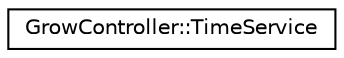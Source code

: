 digraph "Gráfico de Hierarquia de Classes"
{
 // LATEX_PDF_SIZE
  edge [fontname="Helvetica",fontsize="10",labelfontname="Helvetica",labelfontsize="10"];
  node [fontname="Helvetica",fontsize="10",shape=record];
  rankdir="LR";
  Node0 [label="GrowController::TimeService",height=0.2,width=0.4,color="black", fillcolor="white", style="filled",URL="$classGrowController_1_1TimeService.html",tooltip="Classe para gerenciar o serviço de tempo e sincronização NTP. Encapsula a inicialização e obtenção da..."];
}
